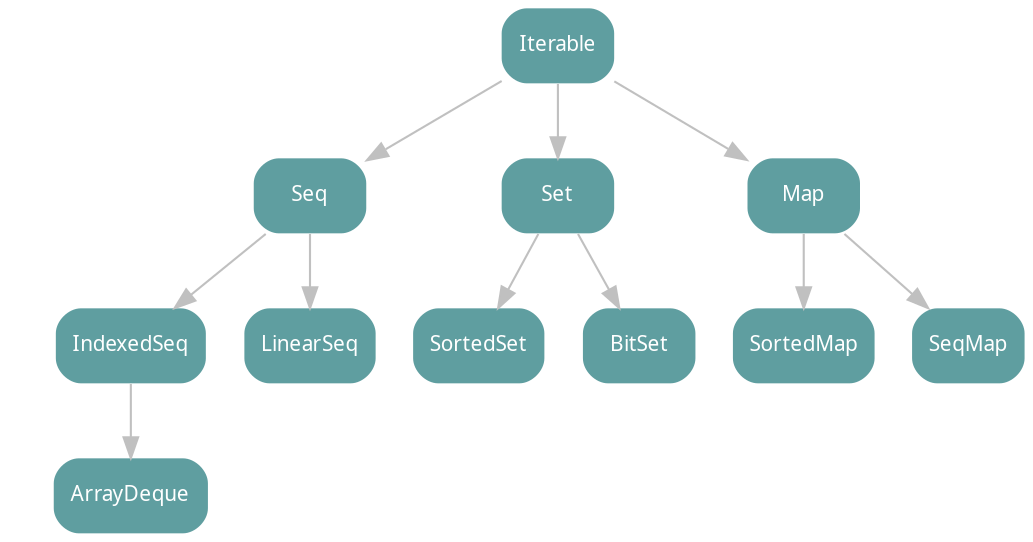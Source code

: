 // dot graphs for the Scala 2.13 Collections API
// package scala.collection
// (C) 2010 by Mathias
// (C) 2015 and 2019 by Mike Slinn

digraph "scala.collection" {
  bgcolor=transparent

  // layout help
  node [shape=point, style=invis]
  edge [style=invis]
  Level0 -> Level1 -> Level2 -> Level3

  // node definitions
  node [shape=box, style="rounded, filled", fontname=tahoma, fontsize=10, fontcolor=white, color=none, fillcolor=cadetblue]
    Iterable [URL="http://www.scala-lang.org/api/current/scala/collection/Iterable.html"]
      Seq [URL="http://www.scala-lang.org/api/current/scala/collection/Seq.html"]
        IndexedSeq [URL="http://www.scala-lang.org/api/current/scala/collection/IndexedSeq.html"]
        LinearSeq [URL="http://www.scala-lang.org/api/current/scala/collection/LinearSeq.html"]
      Set [URL="http://www.scala-lang.org/api/current/scala/collection/Set.html"]
        SortedSet [URL="http://www.scala-lang.org/api/current/scala/collection/SortedSet.html"]
        BitSet [URL="http://www.scala-lang.org/api/current/scala/collection/BitSet.html"]
      Map [URL="http://www.scala-lang.org/api/current/scala/collection/Map.html"]
        SortedMap [URL="http://www.scala-lang.org/api/current/scala/collection/SortedMap.html"]

  // edge definitions
  edge [style=solid, color=gray]
  Iterable -> Seq -> IndexedSeq
  IndexedSeq -> ArrayDeque
  Seq -> LinearSeq
  Iterable -> Set -> SortedSet
  Set -> BitSet
  Iterable -> Map
  Map -> SortedMap
  Map -> SeqMap
}
